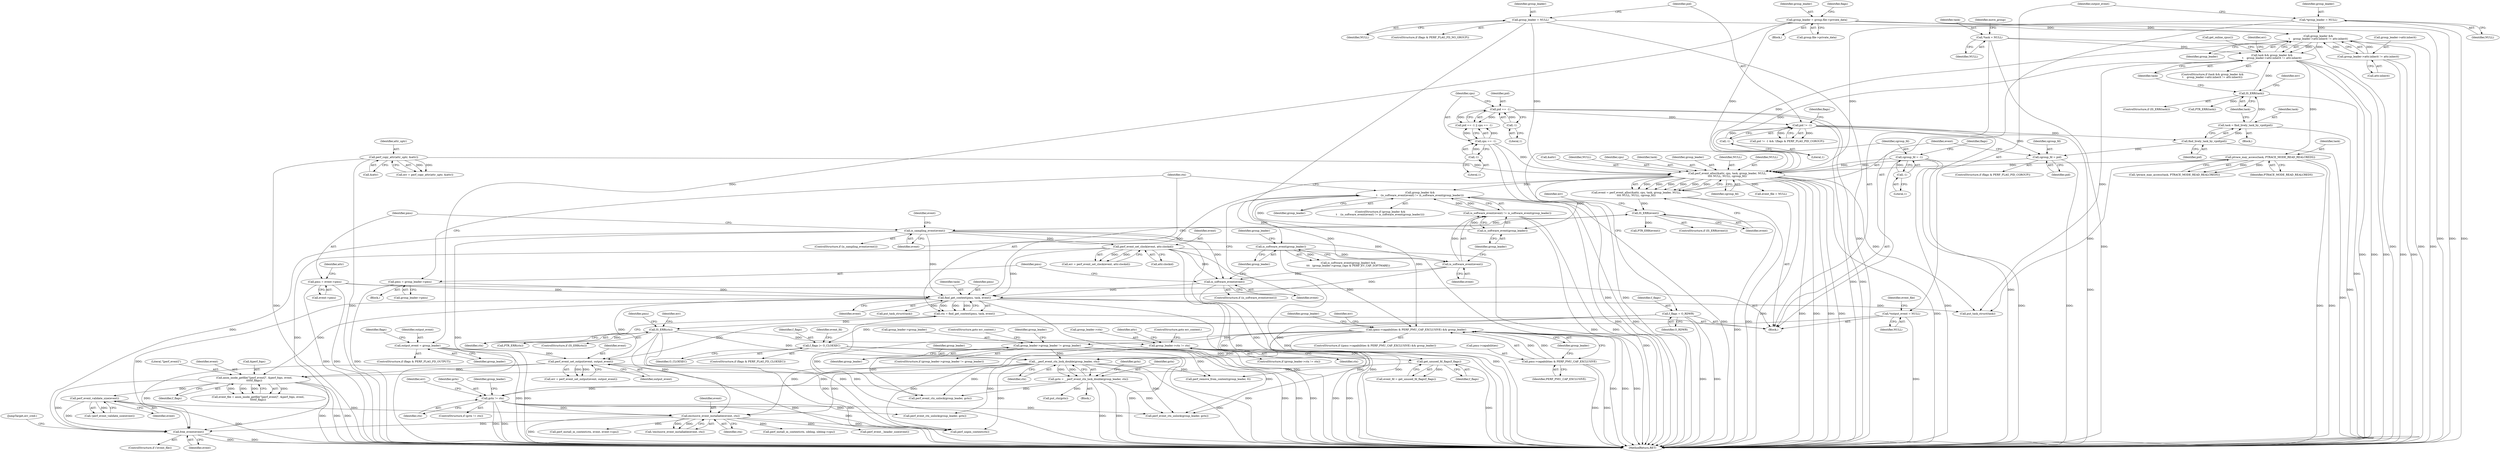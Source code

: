 digraph "0_linux_321027c1fe77f892f4ea07846aeae08cefbbb290@API" {
"1000831" [label="(Call,free_event(event))"];
"1000692" [label="(Call,exclusive_event_installable(event, ctx))"];
"1000682" [label="(Call,perf_event_validate_size(event))"];
"1000597" [label="(Call,anon_inode_getfile(\"[perf_event]\", &perf_fops, event,\n\t\t\t\t\tf_flags))"];
"1000493" [label="(Call,find_get_context(pmu, task, event))"];
"1000472" [label="(Call,pmu = group_leader->pmu)"];
"1000428" [label="(Call,pmu = event->pmu)"];
"1000391" [label="(Call,perf_event_alloc(&attr, cpu, task, group_leader, NULL,\n\t\t\t\t NULL, NULL, cgroup_fd))"];
"1000190" [label="(Call,perf_copy_attr(attr_uptr, &attr))"];
"1000252" [label="(Call,cpu == -1)"];
"1000254" [label="(Call,-1)"];
"1000337" [label="(Call,task && group_leader &&\n\t    group_leader->attr.inherit != attr.inherit)"];
"1000328" [label="(Call,IS_ERR(task))"];
"1000323" [label="(Call,task = find_lively_task_by_vpid(pid))"];
"1000325" [label="(Call,find_lively_task_by_vpid(pid))"];
"1000314" [label="(Call,pid != -1)"];
"1000248" [label="(Call,pid == -1)"];
"1000250" [label="(Call,-1)"];
"1000316" [label="(Call,-1)"];
"1000162" [label="(Call,*task = NULL)"];
"1000339" [label="(Call,group_leader &&\n\t    group_leader->attr.inherit != attr.inherit)"];
"1000309" [label="(Call,group_leader = NULL)"];
"1000291" [label="(Call,group_leader = group.file->private_data)"];
"1000142" [label="(Call,*group_leader = NULL)"];
"1000341" [label="(Call,group_leader->attr.inherit != attr.inherit)"];
"1000378" [label="(Call,ptrace_may_access(task, PTRACE_MODE_READ_REALCREDS))"];
"1000177" [label="(Call,cgroup_fd = -1)"];
"1000179" [label="(Call,-1)"];
"1000386" [label="(Call,cgroup_fd = pid)"];
"1000411" [label="(Call,is_sampling_event(event))"];
"1000402" [label="(Call,IS_ERR(event))"];
"1000389" [label="(Call,event = perf_event_alloc(&attr, cpu, task, group_leader, NULL,\n\t\t\t\t NULL, NULL, cgroup_fd))"];
"1000463" [label="(Call,is_software_event(event))"];
"1000440" [label="(Call,perf_event_set_clock(event, attr.clockid))"];
"1000469" [label="(Call,is_software_event(event))"];
"1000589" [label="(Call,perf_event_set_output(event, output_event))"];
"1000302" [label="(Call,output_event = group_leader)"];
"1000146" [label="(Call,*output_event = NULL)"];
"1000268" [label="(Call,get_unused_fd_flags(f_flags))"];
"1000263" [label="(Call,f_flags |= O_CLOEXEC)"];
"1000173" [label="(Call,f_flags = O_RDWR)"];
"1000620" [label="(Call,__perf_event_ctx_lock_double(group_leader, ctx))"];
"1000507" [label="(Call,(pmu->capabilities & PERF_PMU_CAP_EXCLUSIVE) && group_leader)"];
"1000508" [label="(Call,pmu->capabilities & PERF_PMU_CAP_EXCLUSIVE)"];
"1000460" [label="(Call,group_leader &&\n\t    (is_software_event(event) != is_software_event(group_leader)))"];
"1000465" [label="(Call,is_software_event(group_leader))"];
"1000462" [label="(Call,is_software_event(event) != is_software_event(group_leader))"];
"1000480" [label="(Call,is_software_event(group_leader))"];
"1000528" [label="(Call,group_leader->group_leader != group_leader)"];
"1000498" [label="(Call,IS_ERR(ctx))"];
"1000491" [label="(Call,ctx = find_get_context(pmu, task, event))"];
"1000569" [label="(Call,group_leader->ctx != ctx)"];
"1000644" [label="(Call,gctx != ctx)"];
"1000618" [label="(Call,gctx = __perf_event_ctx_lock_double(group_leader, ctx))"];
"1000646" [label="(Identifier,ctx)"];
"1000395" [label="(Identifier,task)"];
"1000516" [label="(Identifier,err)"];
"1000389" [label="(Call,event = perf_event_alloc(&attr, cpu, task, group_leader, NULL,\n\t\t\t\t NULL, NULL, cgroup_fd))"];
"1000401" [label="(ControlStructure,if (IS_ERR(event)))"];
"1000694" [label="(Identifier,ctx)"];
"1000569" [label="(Call,group_leader->ctx != ctx)"];
"1000386" [label="(Call,cgroup_fd = pid)"];
"1000506" [label="(ControlStructure,if ((pmu->capabilities & PERF_PMU_CAP_EXCLUSIVE) && group_leader))"];
"1000681" [label="(Call,!perf_event_validate_size(event))"];
"1000378" [label="(Call,ptrace_may_access(task, PTRACE_MODE_READ_REALCREDS))"];
"1000621" [label="(Identifier,group_leader)"];
"1000512" [label="(Identifier,PERF_PMU_CAP_EXCLUSIVE)"];
"1000828" [label="(ControlStructure,if (!event_file))"];
"1000430" [label="(Call,event->pmu)"];
"1000173" [label="(Call,f_flags = O_RDWR)"];
"1000332" [label="(Identifier,err)"];
"1000177" [label="(Call,cgroup_fd = -1)"];
"1000568" [label="(ControlStructure,if (group_leader->ctx != ctx))"];
"1000329" [label="(Identifier,task)"];
"1000410" [label="(ControlStructure,if (is_sampling_event(event)))"];
"1000656" [label="(Identifier,group_leader)"];
"1000254" [label="(Call,-1)"];
"1000527" [label="(ControlStructure,if (group_leader->group_leader != group_leader))"];
"1000466" [label="(Identifier,group_leader)"];
"1000304" [label="(Identifier,group_leader)"];
"1000618" [label="(Call,gctx = __perf_event_ctx_lock_double(group_leader, ctx))"];
"1000400" [label="(Identifier,cgroup_fd)"];
"1000480" [label="(Call,is_software_event(group_leader))"];
"1000717" [label="(Call,put_ctx(gctx))"];
"1000313" [label="(Call,pid != -1 && !(flags & PERF_FLAG_PID_CGROUP))"];
"1000507" [label="(Call,(pmu->capabilities & PERF_PMU_CAP_EXCLUSIVE) && group_leader)"];
"1000327" [label="(ControlStructure,if (IS_ERR(task)))"];
"1000649" [label="(Identifier,err)"];
"1000310" [label="(Identifier,group_leader)"];
"1000599" [label="(Call,&perf_fops)"];
"1000503" [label="(Call,PTR_ERR(ctx))"];
"1000175" [label="(Identifier,O_RDWR)"];
"1000611" [label="(Call,event_file = NULL)"];
"1000620" [label="(Call,__perf_event_ctx_lock_double(group_leader, ctx))"];
"1000269" [label="(Identifier,f_flags)"];
"1000192" [label="(Call,&attr)"];
"1000428" [label="(Call,pmu = event->pmu)"];
"1000643" [label="(ControlStructure,if (gctx != ctx))"];
"1000305" [label="(ControlStructure,if (flags & PERF_FLAG_FD_NO_GROUP))"];
"1000255" [label="(Literal,1)"];
"1000292" [label="(Identifier,group_leader)"];
"1000147" [label="(Identifier,output_event)"];
"1000281" [label="(Block,)"];
"1000380" [label="(Identifier,PTRACE_MODE_READ_REALCREDS)"];
"1000472" [label="(Call,pmu = group_leader->pmu)"];
"1000470" [label="(Identifier,event)"];
"1000188" [label="(Call,err = perf_copy_attr(attr_uptr, &attr))"];
"1000468" [label="(ControlStructure,if (is_software_event(event)))"];
"1000528" [label="(Call,group_leader->group_leader != group_leader)"];
"1000174" [label="(Identifier,f_flags)"];
"1000831" [label="(Call,free_event(event))"];
"1000143" [label="(Identifier,group_leader)"];
"1000587" [label="(Call,err = perf_event_set_output(event, output_event))"];
"1000324" [label="(Identifier,task)"];
"1000148" [label="(Identifier,NULL)"];
"1000591" [label="(Identifier,output_event)"];
"1000266" [label="(Call,event_fd = get_unused_fd_flags(f_flags))"];
"1000402" [label="(Call,IS_ERR(event))"];
"1000311" [label="(Identifier,NULL)"];
"1000396" [label="(Identifier,group_leader)"];
"1000377" [label="(Call,!ptrace_may_access(task, PTRACE_MODE_READ_REALCREDS))"];
"1000463" [label="(Call,is_software_event(event))"];
"1000406" [label="(Identifier,err)"];
"1000340" [label="(Identifier,group_leader)"];
"1000303" [label="(Identifier,output_event)"];
"1000848" [label="(Call,put_task_struct(task))"];
"1000164" [label="(Identifier,NULL)"];
"1000617" [label="(Block,)"];
"1000693" [label="(Identifier,event)"];
"1000317" [label="(Literal,1)"];
"1000190" [label="(Call,perf_copy_attr(attr_uptr, &attr))"];
"1000858" [label="(MethodReturn,RET)"];
"1000302" [label="(Call,output_event = group_leader)"];
"1000156" [label="(Identifier,event_file)"];
"1000259" [label="(ControlStructure,if (flags & PERF_FLAG_FD_CLOEXEC))"];
"1000492" [label="(Identifier,ctx)"];
"1000322" [label="(Block,)"];
"1000336" [label="(ControlStructure,if (task && group_leader &&\n\t    group_leader->attr.inherit != attr.inherit))"];
"1000264" [label="(Identifier,f_flags)"];
"1000469" [label="(Call,is_software_event(event))"];
"1000314" [label="(Call,pid != -1)"];
"1000510" [label="(Identifier,pmu)"];
"1000180" [label="(Literal,1)"];
"1000461" [label="(Identifier,group_leader)"];
"1000300" [label="(Identifier,flags)"];
"1000347" [label="(Call,attr.inherit)"];
"1000382" [label="(ControlStructure,if (flags & PERF_FLAG_PID_CGROUP))"];
"1000412" [label="(Identifier,event)"];
"1000250" [label="(Call,-1)"];
"1000418" [label="(Identifier,event)"];
"1000574" [label="(ControlStructure,goto err_context;)"];
"1000495" [label="(Identifier,task)"];
"1000291" [label="(Call,group_leader = group.file->private_data)"];
"1000655" [label="(Call,perf_event_ctx_unlock(group_leader, gctx))"];
"1000513" [label="(Identifier,group_leader)"];
"1000390" [label="(Identifier,event)"];
"1000459" [label="(ControlStructure,if (group_leader &&\n\t    (is_software_event(event) != is_software_event(group_leader))))"];
"1000293" [label="(Call,group.file->private_data)"];
"1000397" [label="(Identifier,NULL)"];
"1000328" [label="(Call,IS_ERR(task))"];
"1000179" [label="(Call,-1)"];
"1000265" [label="(Identifier,O_CLOEXEC)"];
"1000692" [label="(Call,exclusive_event_installable(event, ctx))"];
"1000521" [label="(Identifier,group_leader)"];
"1000464" [label="(Identifier,event)"];
"1000496" [label="(Identifier,event)"];
"1000440" [label="(Call,perf_event_set_clock(event, attr.clockid))"];
"1000491" [label="(Call,ctx = find_get_context(pmu, task, event))"];
"1000309" [label="(Call,group_leader = NULL)"];
"1000315" [label="(Identifier,pid)"];
"1000307" [label="(Identifier,flags)"];
"1000497" [label="(ControlStructure,if (IS_ERR(ctx)))"];
"1000498" [label="(Call,IS_ERR(ctx))"];
"1000140" [label="(Block,)"];
"1000248" [label="(Call,pid == -1)"];
"1000502" [label="(Identifier,err)"];
"1000508" [label="(Call,pmu->capabilities & PERF_PMU_CAP_EXCLUSIVE)"];
"1000533" [label="(ControlStructure,goto err_context;)"];
"1000481" [label="(Identifier,group_leader)"];
"1000710" [label="(Call,perf_remove_from_context(group_leader, 0))"];
"1000484" [label="(Identifier,group_leader)"];
"1000398" [label="(Identifier,NULL)"];
"1000435" [label="(Identifier,attr)"];
"1000532" [label="(Identifier,group_leader)"];
"1000442" [label="(Call,attr.clockid)"];
"1000337" [label="(Call,task && group_leader &&\n\t    group_leader->attr.inherit != attr.inherit)"];
"1000499" [label="(Identifier,ctx)"];
"1000392" [label="(Call,&attr)"];
"1000619" [label="(Identifier,gctx)"];
"1000391" [label="(Call,perf_event_alloc(&attr, cpu, task, group_leader, NULL,\n\t\t\t\t NULL, NULL, cgroup_fd))"];
"1000479" [label="(Call,is_software_event(group_leader) &&\n\t\t\t   (group_leader->group_caps & PERF_EV_CAP_SOFTWARE))"];
"1000403" [label="(Identifier,event)"];
"1000263" [label="(Call,f_flags |= O_CLOEXEC)"];
"1000460" [label="(Call,group_leader &&\n\t    (is_software_event(event) != is_software_event(group_leader)))"];
"1000267" [label="(Identifier,event_fd)"];
"1000316" [label="(Call,-1)"];
"1000743" [label="(Call,perf_event__header_size(event))"];
"1000812" [label="(Call,perf_event_ctx_unlock(group_leader, gctx))"];
"1000598" [label="(Literal,\"[perf_event]\")"];
"1000752" [label="(Call,perf_install_in_context(ctx, event, event->cpu))"];
"1000247" [label="(Call,pid == -1 || cpu == -1)"];
"1000493" [label="(Call,find_get_context(pmu, task, event))"];
"1000325" [label="(Call,find_lively_task_by_vpid(pid))"];
"1000169" [label="(Identifier,move_group)"];
"1000387" [label="(Identifier,cgroup_fd)"];
"1000341" [label="(Call,group_leader->attr.inherit != attr.inherit)"];
"1000597" [label="(Call,anon_inode_getfile(\"[perf_event]\", &perf_fops, event,\n\t\t\t\t\tf_flags))"];
"1000298" [label="(ControlStructure,if (flags & PERF_FLAG_FD_OUTPUT))"];
"1000438" [label="(Call,err = perf_event_set_clock(event, attr.clockid))"];
"1000268" [label="(Call,get_unused_fd_flags(f_flags))"];
"1000252" [label="(Call,cpu == -1)"];
"1000494" [label="(Identifier,pmu)"];
"1000191" [label="(Identifier,attr_uptr)"];
"1000683" [label="(Identifier,event)"];
"1000833" [label="(JumpTarget,err_cred:)"];
"1000462" [label="(Call,is_software_event(event) != is_software_event(group_leader))"];
"1000589" [label="(Call,perf_event_set_output(event, output_event))"];
"1000645" [label="(Identifier,gctx)"];
"1000379" [label="(Identifier,task)"];
"1000823" [label="(Call,perf_unpin_context(ctx))"];
"1000602" [label="(Identifier,f_flags)"];
"1000590" [label="(Identifier,event)"];
"1000399" [label="(Identifier,NULL)"];
"1000509" [label="(Call,pmu->capabilities)"];
"1000465" [label="(Call,is_software_event(group_leader))"];
"1000146" [label="(Call,*output_event = NULL)"];
"1000595" [label="(Call,event_file = anon_inode_getfile(\"[perf_event]\", &perf_fops, event,\n\t\t\t\t\tf_flags))"];
"1000832" [label="(Identifier,event)"];
"1000163" [label="(Identifier,task)"];
"1000429" [label="(Identifier,pmu)"];
"1000338" [label="(Identifier,task)"];
"1000622" [label="(Identifier,ctx)"];
"1000333" [label="(Call,PTR_ERR(task))"];
"1000570" [label="(Call,group_leader->ctx)"];
"1000356" [label="(Call,get_online_cpus())"];
"1000682" [label="(Call,perf_event_validate_size(event))"];
"1000323" [label="(Call,task = find_lively_task_by_vpid(pid))"];
"1000691" [label="(Call,!exclusive_event_installable(event, ctx))"];
"1000320" [label="(Identifier,flags)"];
"1000411" [label="(Call,is_sampling_event(event))"];
"1000537" [label="(Identifier,group_leader)"];
"1000142" [label="(Call,*group_leader = NULL)"];
"1000473" [label="(Identifier,pmu)"];
"1000601" [label="(Identifier,event)"];
"1000251" [label="(Literal,1)"];
"1000342" [label="(Call,group_leader->attr.inherit)"];
"1000723" [label="(Call,perf_install_in_context(ctx, sibling, sibling->cpu))"];
"1000326" [label="(Identifier,pid)"];
"1000339" [label="(Call,group_leader &&\n\t    group_leader->attr.inherit != attr.inherit)"];
"1000183" [label="(Identifier,flags)"];
"1000388" [label="(Identifier,pid)"];
"1000394" [label="(Identifier,cpu)"];
"1000162" [label="(Call,*task = NULL)"];
"1000578" [label="(Identifier,attr)"];
"1000573" [label="(Identifier,ctx)"];
"1000529" [label="(Call,group_leader->group_leader)"];
"1000644" [label="(Call,gctx != ctx)"];
"1000253" [label="(Identifier,cpu)"];
"1000471" [label="(Block,)"];
"1000178" [label="(Identifier,cgroup_fd)"];
"1000441" [label="(Identifier,event)"];
"1000407" [label="(Call,PTR_ERR(event))"];
"1000144" [label="(Identifier,NULL)"];
"1000626" [label="(Identifier,gctx)"];
"1000474" [label="(Call,group_leader->pmu)"];
"1000780" [label="(Call,put_task_struct(task))"];
"1000762" [label="(Call,perf_event_ctx_unlock(group_leader, gctx))"];
"1000352" [label="(Identifier,err)"];
"1000249" [label="(Identifier,pid)"];
"1000831" -> "1000828"  [label="AST: "];
"1000831" -> "1000832"  [label="CFG: "];
"1000832" -> "1000831"  [label="AST: "];
"1000833" -> "1000831"  [label="CFG: "];
"1000831" -> "1000858"  [label="DDG: "];
"1000831" -> "1000858"  [label="DDG: "];
"1000692" -> "1000831"  [label="DDG: "];
"1000440" -> "1000831"  [label="DDG: "];
"1000597" -> "1000831"  [label="DDG: "];
"1000493" -> "1000831"  [label="DDG: "];
"1000589" -> "1000831"  [label="DDG: "];
"1000411" -> "1000831"  [label="DDG: "];
"1000682" -> "1000831"  [label="DDG: "];
"1000692" -> "1000691"  [label="AST: "];
"1000692" -> "1000694"  [label="CFG: "];
"1000693" -> "1000692"  [label="AST: "];
"1000694" -> "1000692"  [label="AST: "];
"1000691" -> "1000692"  [label="CFG: "];
"1000692" -> "1000858"  [label="DDG: "];
"1000692" -> "1000691"  [label="DDG: "];
"1000692" -> "1000691"  [label="DDG: "];
"1000682" -> "1000692"  [label="DDG: "];
"1000620" -> "1000692"  [label="DDG: "];
"1000644" -> "1000692"  [label="DDG: "];
"1000498" -> "1000692"  [label="DDG: "];
"1000569" -> "1000692"  [label="DDG: "];
"1000692" -> "1000723"  [label="DDG: "];
"1000692" -> "1000743"  [label="DDG: "];
"1000692" -> "1000752"  [label="DDG: "];
"1000692" -> "1000823"  [label="DDG: "];
"1000682" -> "1000681"  [label="AST: "];
"1000682" -> "1000683"  [label="CFG: "];
"1000683" -> "1000682"  [label="AST: "];
"1000681" -> "1000682"  [label="CFG: "];
"1000682" -> "1000858"  [label="DDG: "];
"1000682" -> "1000681"  [label="DDG: "];
"1000597" -> "1000682"  [label="DDG: "];
"1000597" -> "1000595"  [label="AST: "];
"1000597" -> "1000602"  [label="CFG: "];
"1000598" -> "1000597"  [label="AST: "];
"1000599" -> "1000597"  [label="AST: "];
"1000601" -> "1000597"  [label="AST: "];
"1000602" -> "1000597"  [label="AST: "];
"1000595" -> "1000597"  [label="CFG: "];
"1000597" -> "1000858"  [label="DDG: "];
"1000597" -> "1000858"  [label="DDG: "];
"1000597" -> "1000858"  [label="DDG: "];
"1000597" -> "1000595"  [label="DDG: "];
"1000597" -> "1000595"  [label="DDG: "];
"1000597" -> "1000595"  [label="DDG: "];
"1000597" -> "1000595"  [label="DDG: "];
"1000493" -> "1000597"  [label="DDG: "];
"1000589" -> "1000597"  [label="DDG: "];
"1000268" -> "1000597"  [label="DDG: "];
"1000493" -> "1000491"  [label="AST: "];
"1000493" -> "1000496"  [label="CFG: "];
"1000494" -> "1000493"  [label="AST: "];
"1000495" -> "1000493"  [label="AST: "];
"1000496" -> "1000493"  [label="AST: "];
"1000491" -> "1000493"  [label="CFG: "];
"1000493" -> "1000858"  [label="DDG: "];
"1000493" -> "1000858"  [label="DDG: "];
"1000493" -> "1000858"  [label="DDG: "];
"1000493" -> "1000491"  [label="DDG: "];
"1000493" -> "1000491"  [label="DDG: "];
"1000493" -> "1000491"  [label="DDG: "];
"1000472" -> "1000493"  [label="DDG: "];
"1000428" -> "1000493"  [label="DDG: "];
"1000391" -> "1000493"  [label="DDG: "];
"1000411" -> "1000493"  [label="DDG: "];
"1000463" -> "1000493"  [label="DDG: "];
"1000440" -> "1000493"  [label="DDG: "];
"1000469" -> "1000493"  [label="DDG: "];
"1000493" -> "1000589"  [label="DDG: "];
"1000493" -> "1000780"  [label="DDG: "];
"1000493" -> "1000848"  [label="DDG: "];
"1000472" -> "1000471"  [label="AST: "];
"1000472" -> "1000474"  [label="CFG: "];
"1000473" -> "1000472"  [label="AST: "];
"1000474" -> "1000472"  [label="AST: "];
"1000492" -> "1000472"  [label="CFG: "];
"1000472" -> "1000858"  [label="DDG: "];
"1000428" -> "1000140"  [label="AST: "];
"1000428" -> "1000430"  [label="CFG: "];
"1000429" -> "1000428"  [label="AST: "];
"1000430" -> "1000428"  [label="AST: "];
"1000435" -> "1000428"  [label="CFG: "];
"1000428" -> "1000858"  [label="DDG: "];
"1000428" -> "1000858"  [label="DDG: "];
"1000391" -> "1000389"  [label="AST: "];
"1000391" -> "1000400"  [label="CFG: "];
"1000392" -> "1000391"  [label="AST: "];
"1000394" -> "1000391"  [label="AST: "];
"1000395" -> "1000391"  [label="AST: "];
"1000396" -> "1000391"  [label="AST: "];
"1000397" -> "1000391"  [label="AST: "];
"1000398" -> "1000391"  [label="AST: "];
"1000399" -> "1000391"  [label="AST: "];
"1000400" -> "1000391"  [label="AST: "];
"1000389" -> "1000391"  [label="CFG: "];
"1000391" -> "1000858"  [label="DDG: "];
"1000391" -> "1000858"  [label="DDG: "];
"1000391" -> "1000858"  [label="DDG: "];
"1000391" -> "1000858"  [label="DDG: "];
"1000391" -> "1000858"  [label="DDG: "];
"1000391" -> "1000858"  [label="DDG: "];
"1000391" -> "1000389"  [label="DDG: "];
"1000391" -> "1000389"  [label="DDG: "];
"1000391" -> "1000389"  [label="DDG: "];
"1000391" -> "1000389"  [label="DDG: "];
"1000391" -> "1000389"  [label="DDG: "];
"1000391" -> "1000389"  [label="DDG: "];
"1000190" -> "1000391"  [label="DDG: "];
"1000252" -> "1000391"  [label="DDG: "];
"1000337" -> "1000391"  [label="DDG: "];
"1000378" -> "1000391"  [label="DDG: "];
"1000309" -> "1000391"  [label="DDG: "];
"1000291" -> "1000391"  [label="DDG: "];
"1000339" -> "1000391"  [label="DDG: "];
"1000142" -> "1000391"  [label="DDG: "];
"1000177" -> "1000391"  [label="DDG: "];
"1000386" -> "1000391"  [label="DDG: "];
"1000391" -> "1000460"  [label="DDG: "];
"1000391" -> "1000465"  [label="DDG: "];
"1000391" -> "1000611"  [label="DDG: "];
"1000391" -> "1000848"  [label="DDG: "];
"1000190" -> "1000188"  [label="AST: "];
"1000190" -> "1000192"  [label="CFG: "];
"1000191" -> "1000190"  [label="AST: "];
"1000192" -> "1000190"  [label="AST: "];
"1000188" -> "1000190"  [label="CFG: "];
"1000190" -> "1000858"  [label="DDG: "];
"1000190" -> "1000858"  [label="DDG: "];
"1000190" -> "1000188"  [label="DDG: "];
"1000190" -> "1000188"  [label="DDG: "];
"1000252" -> "1000247"  [label="AST: "];
"1000252" -> "1000254"  [label="CFG: "];
"1000253" -> "1000252"  [label="AST: "];
"1000254" -> "1000252"  [label="AST: "];
"1000247" -> "1000252"  [label="CFG: "];
"1000252" -> "1000858"  [label="DDG: "];
"1000252" -> "1000858"  [label="DDG: "];
"1000252" -> "1000247"  [label="DDG: "];
"1000252" -> "1000247"  [label="DDG: "];
"1000254" -> "1000252"  [label="DDG: "];
"1000254" -> "1000255"  [label="CFG: "];
"1000255" -> "1000254"  [label="AST: "];
"1000337" -> "1000336"  [label="AST: "];
"1000337" -> "1000338"  [label="CFG: "];
"1000337" -> "1000339"  [label="CFG: "];
"1000338" -> "1000337"  [label="AST: "];
"1000339" -> "1000337"  [label="AST: "];
"1000352" -> "1000337"  [label="CFG: "];
"1000356" -> "1000337"  [label="CFG: "];
"1000337" -> "1000858"  [label="DDG: "];
"1000337" -> "1000858"  [label="DDG: "];
"1000337" -> "1000858"  [label="DDG: "];
"1000328" -> "1000337"  [label="DDG: "];
"1000162" -> "1000337"  [label="DDG: "];
"1000339" -> "1000337"  [label="DDG: "];
"1000339" -> "1000337"  [label="DDG: "];
"1000337" -> "1000378"  [label="DDG: "];
"1000337" -> "1000848"  [label="DDG: "];
"1000328" -> "1000327"  [label="AST: "];
"1000328" -> "1000329"  [label="CFG: "];
"1000329" -> "1000328"  [label="AST: "];
"1000332" -> "1000328"  [label="CFG: "];
"1000338" -> "1000328"  [label="CFG: "];
"1000328" -> "1000858"  [label="DDG: "];
"1000323" -> "1000328"  [label="DDG: "];
"1000328" -> "1000333"  [label="DDG: "];
"1000323" -> "1000322"  [label="AST: "];
"1000323" -> "1000325"  [label="CFG: "];
"1000324" -> "1000323"  [label="AST: "];
"1000325" -> "1000323"  [label="AST: "];
"1000329" -> "1000323"  [label="CFG: "];
"1000323" -> "1000858"  [label="DDG: "];
"1000325" -> "1000323"  [label="DDG: "];
"1000325" -> "1000326"  [label="CFG: "];
"1000326" -> "1000325"  [label="AST: "];
"1000325" -> "1000858"  [label="DDG: "];
"1000314" -> "1000325"  [label="DDG: "];
"1000325" -> "1000386"  [label="DDG: "];
"1000314" -> "1000313"  [label="AST: "];
"1000314" -> "1000316"  [label="CFG: "];
"1000315" -> "1000314"  [label="AST: "];
"1000316" -> "1000314"  [label="AST: "];
"1000320" -> "1000314"  [label="CFG: "];
"1000313" -> "1000314"  [label="CFG: "];
"1000314" -> "1000858"  [label="DDG: "];
"1000314" -> "1000858"  [label="DDG: "];
"1000314" -> "1000313"  [label="DDG: "];
"1000314" -> "1000313"  [label="DDG: "];
"1000248" -> "1000314"  [label="DDG: "];
"1000316" -> "1000314"  [label="DDG: "];
"1000314" -> "1000386"  [label="DDG: "];
"1000248" -> "1000247"  [label="AST: "];
"1000248" -> "1000250"  [label="CFG: "];
"1000249" -> "1000248"  [label="AST: "];
"1000250" -> "1000248"  [label="AST: "];
"1000253" -> "1000248"  [label="CFG: "];
"1000247" -> "1000248"  [label="CFG: "];
"1000248" -> "1000858"  [label="DDG: "];
"1000248" -> "1000858"  [label="DDG: "];
"1000248" -> "1000247"  [label="DDG: "];
"1000248" -> "1000247"  [label="DDG: "];
"1000250" -> "1000248"  [label="DDG: "];
"1000250" -> "1000251"  [label="CFG: "];
"1000251" -> "1000250"  [label="AST: "];
"1000316" -> "1000317"  [label="CFG: "];
"1000317" -> "1000316"  [label="AST: "];
"1000162" -> "1000140"  [label="AST: "];
"1000162" -> "1000164"  [label="CFG: "];
"1000163" -> "1000162"  [label="AST: "];
"1000164" -> "1000162"  [label="AST: "];
"1000169" -> "1000162"  [label="CFG: "];
"1000162" -> "1000858"  [label="DDG: "];
"1000162" -> "1000858"  [label="DDG: "];
"1000339" -> "1000340"  [label="CFG: "];
"1000339" -> "1000341"  [label="CFG: "];
"1000340" -> "1000339"  [label="AST: "];
"1000341" -> "1000339"  [label="AST: "];
"1000339" -> "1000858"  [label="DDG: "];
"1000339" -> "1000858"  [label="DDG: "];
"1000309" -> "1000339"  [label="DDG: "];
"1000291" -> "1000339"  [label="DDG: "];
"1000142" -> "1000339"  [label="DDG: "];
"1000341" -> "1000339"  [label="DDG: "];
"1000341" -> "1000339"  [label="DDG: "];
"1000309" -> "1000305"  [label="AST: "];
"1000309" -> "1000311"  [label="CFG: "];
"1000310" -> "1000309"  [label="AST: "];
"1000311" -> "1000309"  [label="AST: "];
"1000315" -> "1000309"  [label="CFG: "];
"1000309" -> "1000858"  [label="DDG: "];
"1000309" -> "1000858"  [label="DDG: "];
"1000291" -> "1000281"  [label="AST: "];
"1000291" -> "1000293"  [label="CFG: "];
"1000292" -> "1000291"  [label="AST: "];
"1000293" -> "1000291"  [label="AST: "];
"1000300" -> "1000291"  [label="CFG: "];
"1000291" -> "1000858"  [label="DDG: "];
"1000291" -> "1000858"  [label="DDG: "];
"1000291" -> "1000302"  [label="DDG: "];
"1000142" -> "1000140"  [label="AST: "];
"1000142" -> "1000144"  [label="CFG: "];
"1000143" -> "1000142"  [label="AST: "];
"1000144" -> "1000142"  [label="AST: "];
"1000147" -> "1000142"  [label="CFG: "];
"1000142" -> "1000858"  [label="DDG: "];
"1000341" -> "1000347"  [label="CFG: "];
"1000342" -> "1000341"  [label="AST: "];
"1000347" -> "1000341"  [label="AST: "];
"1000341" -> "1000858"  [label="DDG: "];
"1000341" -> "1000858"  [label="DDG: "];
"1000378" -> "1000377"  [label="AST: "];
"1000378" -> "1000380"  [label="CFG: "];
"1000379" -> "1000378"  [label="AST: "];
"1000380" -> "1000378"  [label="AST: "];
"1000377" -> "1000378"  [label="CFG: "];
"1000378" -> "1000858"  [label="DDG: "];
"1000378" -> "1000858"  [label="DDG: "];
"1000378" -> "1000377"  [label="DDG: "];
"1000378" -> "1000377"  [label="DDG: "];
"1000378" -> "1000848"  [label="DDG: "];
"1000177" -> "1000140"  [label="AST: "];
"1000177" -> "1000179"  [label="CFG: "];
"1000178" -> "1000177"  [label="AST: "];
"1000179" -> "1000177"  [label="AST: "];
"1000183" -> "1000177"  [label="CFG: "];
"1000177" -> "1000858"  [label="DDG: "];
"1000177" -> "1000858"  [label="DDG: "];
"1000179" -> "1000177"  [label="DDG: "];
"1000179" -> "1000180"  [label="CFG: "];
"1000180" -> "1000179"  [label="AST: "];
"1000386" -> "1000382"  [label="AST: "];
"1000386" -> "1000388"  [label="CFG: "];
"1000387" -> "1000386"  [label="AST: "];
"1000388" -> "1000386"  [label="AST: "];
"1000390" -> "1000386"  [label="CFG: "];
"1000386" -> "1000858"  [label="DDG: "];
"1000411" -> "1000410"  [label="AST: "];
"1000411" -> "1000412"  [label="CFG: "];
"1000412" -> "1000411"  [label="AST: "];
"1000418" -> "1000411"  [label="CFG: "];
"1000429" -> "1000411"  [label="CFG: "];
"1000411" -> "1000858"  [label="DDG: "];
"1000411" -> "1000858"  [label="DDG: "];
"1000402" -> "1000411"  [label="DDG: "];
"1000411" -> "1000440"  [label="DDG: "];
"1000411" -> "1000463"  [label="DDG: "];
"1000411" -> "1000469"  [label="DDG: "];
"1000402" -> "1000401"  [label="AST: "];
"1000402" -> "1000403"  [label="CFG: "];
"1000403" -> "1000402"  [label="AST: "];
"1000406" -> "1000402"  [label="CFG: "];
"1000412" -> "1000402"  [label="CFG: "];
"1000402" -> "1000858"  [label="DDG: "];
"1000389" -> "1000402"  [label="DDG: "];
"1000402" -> "1000407"  [label="DDG: "];
"1000389" -> "1000140"  [label="AST: "];
"1000390" -> "1000389"  [label="AST: "];
"1000403" -> "1000389"  [label="CFG: "];
"1000389" -> "1000858"  [label="DDG: "];
"1000463" -> "1000462"  [label="AST: "];
"1000463" -> "1000464"  [label="CFG: "];
"1000464" -> "1000463"  [label="AST: "];
"1000466" -> "1000463"  [label="CFG: "];
"1000463" -> "1000462"  [label="DDG: "];
"1000440" -> "1000463"  [label="DDG: "];
"1000463" -> "1000469"  [label="DDG: "];
"1000440" -> "1000438"  [label="AST: "];
"1000440" -> "1000442"  [label="CFG: "];
"1000441" -> "1000440"  [label="AST: "];
"1000442" -> "1000440"  [label="AST: "];
"1000438" -> "1000440"  [label="CFG: "];
"1000440" -> "1000858"  [label="DDG: "];
"1000440" -> "1000858"  [label="DDG: "];
"1000440" -> "1000438"  [label="DDG: "];
"1000440" -> "1000438"  [label="DDG: "];
"1000440" -> "1000469"  [label="DDG: "];
"1000469" -> "1000468"  [label="AST: "];
"1000469" -> "1000470"  [label="CFG: "];
"1000470" -> "1000469"  [label="AST: "];
"1000473" -> "1000469"  [label="CFG: "];
"1000481" -> "1000469"  [label="CFG: "];
"1000469" -> "1000858"  [label="DDG: "];
"1000589" -> "1000587"  [label="AST: "];
"1000589" -> "1000591"  [label="CFG: "];
"1000590" -> "1000589"  [label="AST: "];
"1000591" -> "1000589"  [label="AST: "];
"1000587" -> "1000589"  [label="CFG: "];
"1000589" -> "1000858"  [label="DDG: "];
"1000589" -> "1000858"  [label="DDG: "];
"1000589" -> "1000587"  [label="DDG: "];
"1000589" -> "1000587"  [label="DDG: "];
"1000302" -> "1000589"  [label="DDG: "];
"1000146" -> "1000589"  [label="DDG: "];
"1000302" -> "1000298"  [label="AST: "];
"1000302" -> "1000304"  [label="CFG: "];
"1000303" -> "1000302"  [label="AST: "];
"1000304" -> "1000302"  [label="AST: "];
"1000307" -> "1000302"  [label="CFG: "];
"1000302" -> "1000858"  [label="DDG: "];
"1000302" -> "1000858"  [label="DDG: "];
"1000146" -> "1000140"  [label="AST: "];
"1000146" -> "1000148"  [label="CFG: "];
"1000147" -> "1000146"  [label="AST: "];
"1000148" -> "1000146"  [label="AST: "];
"1000156" -> "1000146"  [label="CFG: "];
"1000146" -> "1000858"  [label="DDG: "];
"1000268" -> "1000266"  [label="AST: "];
"1000268" -> "1000269"  [label="CFG: "];
"1000269" -> "1000268"  [label="AST: "];
"1000266" -> "1000268"  [label="CFG: "];
"1000268" -> "1000858"  [label="DDG: "];
"1000268" -> "1000266"  [label="DDG: "];
"1000263" -> "1000268"  [label="DDG: "];
"1000173" -> "1000268"  [label="DDG: "];
"1000263" -> "1000259"  [label="AST: "];
"1000263" -> "1000265"  [label="CFG: "];
"1000264" -> "1000263"  [label="AST: "];
"1000265" -> "1000263"  [label="AST: "];
"1000267" -> "1000263"  [label="CFG: "];
"1000263" -> "1000858"  [label="DDG: "];
"1000263" -> "1000858"  [label="DDG: "];
"1000173" -> "1000263"  [label="DDG: "];
"1000173" -> "1000140"  [label="AST: "];
"1000173" -> "1000175"  [label="CFG: "];
"1000174" -> "1000173"  [label="AST: "];
"1000175" -> "1000173"  [label="AST: "];
"1000178" -> "1000173"  [label="CFG: "];
"1000173" -> "1000858"  [label="DDG: "];
"1000173" -> "1000858"  [label="DDG: "];
"1000620" -> "1000618"  [label="AST: "];
"1000620" -> "1000622"  [label="CFG: "];
"1000621" -> "1000620"  [label="AST: "];
"1000622" -> "1000620"  [label="AST: "];
"1000618" -> "1000620"  [label="CFG: "];
"1000620" -> "1000858"  [label="DDG: "];
"1000620" -> "1000618"  [label="DDG: "];
"1000620" -> "1000618"  [label="DDG: "];
"1000507" -> "1000620"  [label="DDG: "];
"1000528" -> "1000620"  [label="DDG: "];
"1000498" -> "1000620"  [label="DDG: "];
"1000569" -> "1000620"  [label="DDG: "];
"1000620" -> "1000644"  [label="DDG: "];
"1000620" -> "1000655"  [label="DDG: "];
"1000620" -> "1000710"  [label="DDG: "];
"1000620" -> "1000762"  [label="DDG: "];
"1000620" -> "1000812"  [label="DDG: "];
"1000620" -> "1000823"  [label="DDG: "];
"1000507" -> "1000506"  [label="AST: "];
"1000507" -> "1000508"  [label="CFG: "];
"1000507" -> "1000513"  [label="CFG: "];
"1000508" -> "1000507"  [label="AST: "];
"1000513" -> "1000507"  [label="AST: "];
"1000516" -> "1000507"  [label="CFG: "];
"1000521" -> "1000507"  [label="CFG: "];
"1000507" -> "1000858"  [label="DDG: "];
"1000507" -> "1000858"  [label="DDG: "];
"1000507" -> "1000858"  [label="DDG: "];
"1000508" -> "1000507"  [label="DDG: "];
"1000508" -> "1000507"  [label="DDG: "];
"1000460" -> "1000507"  [label="DDG: "];
"1000480" -> "1000507"  [label="DDG: "];
"1000507" -> "1000528"  [label="DDG: "];
"1000507" -> "1000710"  [label="DDG: "];
"1000507" -> "1000762"  [label="DDG: "];
"1000507" -> "1000812"  [label="DDG: "];
"1000508" -> "1000512"  [label="CFG: "];
"1000509" -> "1000508"  [label="AST: "];
"1000512" -> "1000508"  [label="AST: "];
"1000513" -> "1000508"  [label="CFG: "];
"1000508" -> "1000858"  [label="DDG: "];
"1000508" -> "1000858"  [label="DDG: "];
"1000460" -> "1000459"  [label="AST: "];
"1000460" -> "1000461"  [label="CFG: "];
"1000460" -> "1000462"  [label="CFG: "];
"1000461" -> "1000460"  [label="AST: "];
"1000462" -> "1000460"  [label="AST: "];
"1000470" -> "1000460"  [label="CFG: "];
"1000492" -> "1000460"  [label="CFG: "];
"1000460" -> "1000858"  [label="DDG: "];
"1000460" -> "1000858"  [label="DDG: "];
"1000460" -> "1000858"  [label="DDG: "];
"1000465" -> "1000460"  [label="DDG: "];
"1000462" -> "1000460"  [label="DDG: "];
"1000462" -> "1000460"  [label="DDG: "];
"1000460" -> "1000480"  [label="DDG: "];
"1000465" -> "1000462"  [label="AST: "];
"1000465" -> "1000466"  [label="CFG: "];
"1000466" -> "1000465"  [label="AST: "];
"1000462" -> "1000465"  [label="CFG: "];
"1000465" -> "1000462"  [label="DDG: "];
"1000462" -> "1000858"  [label="DDG: "];
"1000462" -> "1000858"  [label="DDG: "];
"1000480" -> "1000479"  [label="AST: "];
"1000480" -> "1000481"  [label="CFG: "];
"1000481" -> "1000480"  [label="AST: "];
"1000484" -> "1000480"  [label="CFG: "];
"1000479" -> "1000480"  [label="CFG: "];
"1000480" -> "1000858"  [label="DDG: "];
"1000480" -> "1000479"  [label="DDG: "];
"1000528" -> "1000527"  [label="AST: "];
"1000528" -> "1000532"  [label="CFG: "];
"1000529" -> "1000528"  [label="AST: "];
"1000532" -> "1000528"  [label="AST: "];
"1000533" -> "1000528"  [label="CFG: "];
"1000537" -> "1000528"  [label="CFG: "];
"1000528" -> "1000858"  [label="DDG: "];
"1000528" -> "1000858"  [label="DDG: "];
"1000528" -> "1000858"  [label="DDG: "];
"1000528" -> "1000710"  [label="DDG: "];
"1000528" -> "1000762"  [label="DDG: "];
"1000528" -> "1000812"  [label="DDG: "];
"1000498" -> "1000497"  [label="AST: "];
"1000498" -> "1000499"  [label="CFG: "];
"1000499" -> "1000498"  [label="AST: "];
"1000502" -> "1000498"  [label="CFG: "];
"1000510" -> "1000498"  [label="CFG: "];
"1000498" -> "1000858"  [label="DDG: "];
"1000491" -> "1000498"  [label="DDG: "];
"1000498" -> "1000503"  [label="DDG: "];
"1000498" -> "1000569"  [label="DDG: "];
"1000498" -> "1000823"  [label="DDG: "];
"1000491" -> "1000140"  [label="AST: "];
"1000492" -> "1000491"  [label="AST: "];
"1000499" -> "1000491"  [label="CFG: "];
"1000491" -> "1000858"  [label="DDG: "];
"1000569" -> "1000568"  [label="AST: "];
"1000569" -> "1000573"  [label="CFG: "];
"1000570" -> "1000569"  [label="AST: "];
"1000573" -> "1000569"  [label="AST: "];
"1000574" -> "1000569"  [label="CFG: "];
"1000578" -> "1000569"  [label="CFG: "];
"1000569" -> "1000858"  [label="DDG: "];
"1000569" -> "1000858"  [label="DDG: "];
"1000569" -> "1000823"  [label="DDG: "];
"1000644" -> "1000643"  [label="AST: "];
"1000644" -> "1000646"  [label="CFG: "];
"1000645" -> "1000644"  [label="AST: "];
"1000646" -> "1000644"  [label="AST: "];
"1000649" -> "1000644"  [label="CFG: "];
"1000656" -> "1000644"  [label="CFG: "];
"1000644" -> "1000858"  [label="DDG: "];
"1000644" -> "1000858"  [label="DDG: "];
"1000618" -> "1000644"  [label="DDG: "];
"1000644" -> "1000655"  [label="DDG: "];
"1000644" -> "1000812"  [label="DDG: "];
"1000644" -> "1000823"  [label="DDG: "];
"1000618" -> "1000617"  [label="AST: "];
"1000619" -> "1000618"  [label="AST: "];
"1000626" -> "1000618"  [label="CFG: "];
"1000618" -> "1000858"  [label="DDG: "];
"1000618" -> "1000858"  [label="DDG: "];
"1000618" -> "1000717"  [label="DDG: "];
"1000618" -> "1000762"  [label="DDG: "];
"1000618" -> "1000812"  [label="DDG: "];
}
